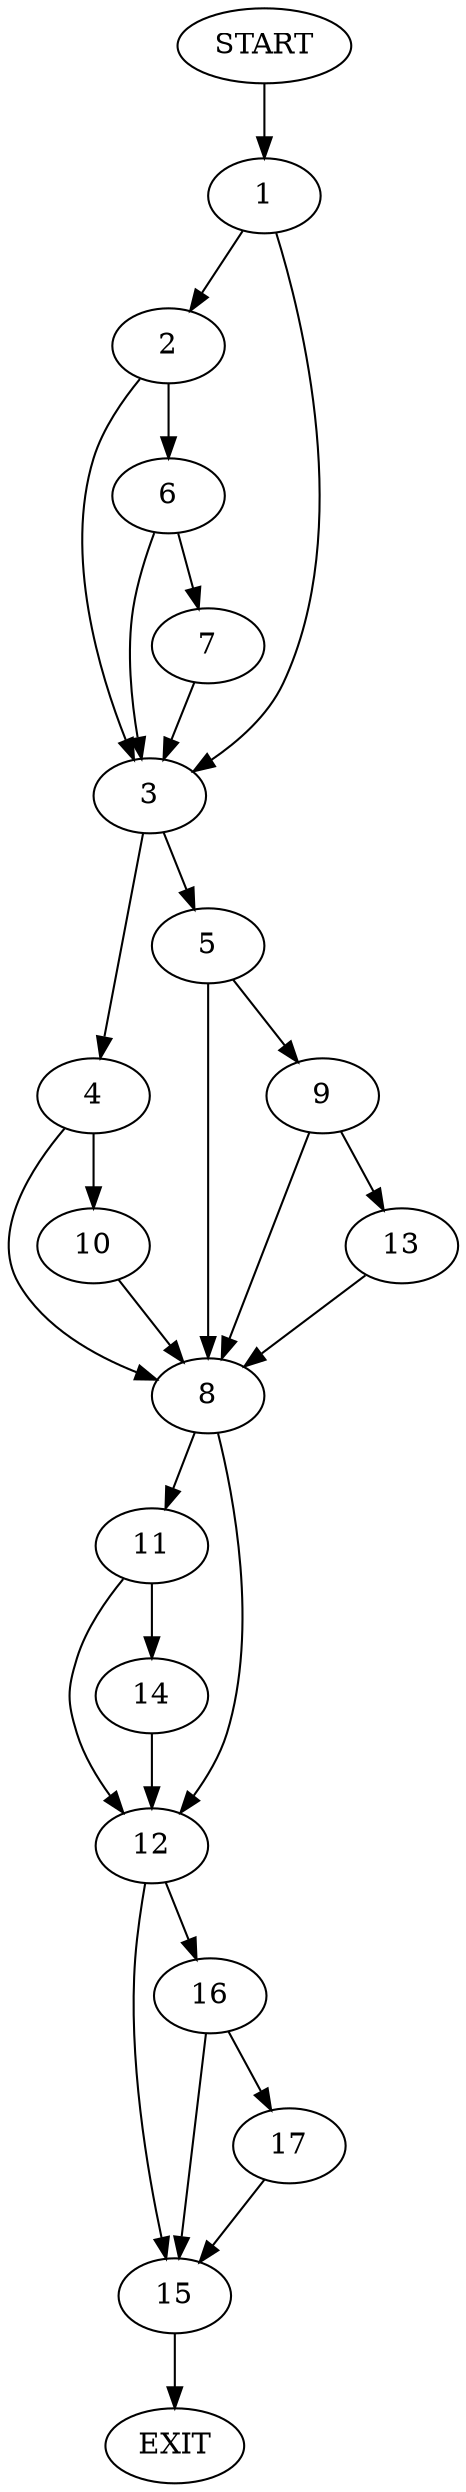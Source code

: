 digraph {
0 [label="START"]
18 [label="EXIT"]
0 -> 1
1 -> 2
1 -> 3
3 -> 4
3 -> 5
2 -> 6
2 -> 3
6 -> 7
6 -> 3
7 -> 3
5 -> 8
5 -> 9
4 -> 10
4 -> 8
10 -> 8
8 -> 11
8 -> 12
9 -> 8
9 -> 13
13 -> 8
11 -> 14
11 -> 12
12 -> 15
12 -> 16
14 -> 12
15 -> 18
16 -> 17
16 -> 15
17 -> 15
}
